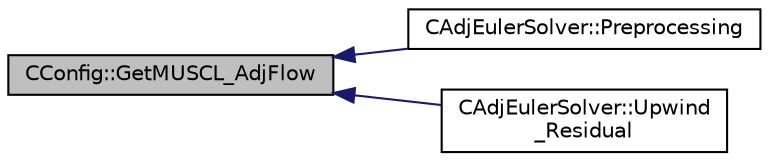 digraph "CConfig::GetMUSCL_AdjFlow"
{
  edge [fontname="Helvetica",fontsize="10",labelfontname="Helvetica",labelfontsize="10"];
  node [fontname="Helvetica",fontsize="10",shape=record];
  rankdir="LR";
  Node8350 [label="CConfig::GetMUSCL_AdjFlow",height=0.2,width=0.4,color="black", fillcolor="grey75", style="filled", fontcolor="black"];
  Node8350 -> Node8351 [dir="back",color="midnightblue",fontsize="10",style="solid",fontname="Helvetica"];
  Node8351 [label="CAdjEulerSolver::Preprocessing",height=0.2,width=0.4,color="black", fillcolor="white", style="filled",URL="$class_c_adj_euler_solver.html#a4ae0ed840dc8335fd921399625ba794f",tooltip="Initialize the residual vectors. "];
  Node8350 -> Node8352 [dir="back",color="midnightblue",fontsize="10",style="solid",fontname="Helvetica"];
  Node8352 [label="CAdjEulerSolver::Upwind\l_Residual",height=0.2,width=0.4,color="black", fillcolor="white", style="filled",URL="$class_c_adj_euler_solver.html#adb4102935a0144846d17a35a62769c09",tooltip="Compute the spatial integration using a upwind scheme. "];
}

